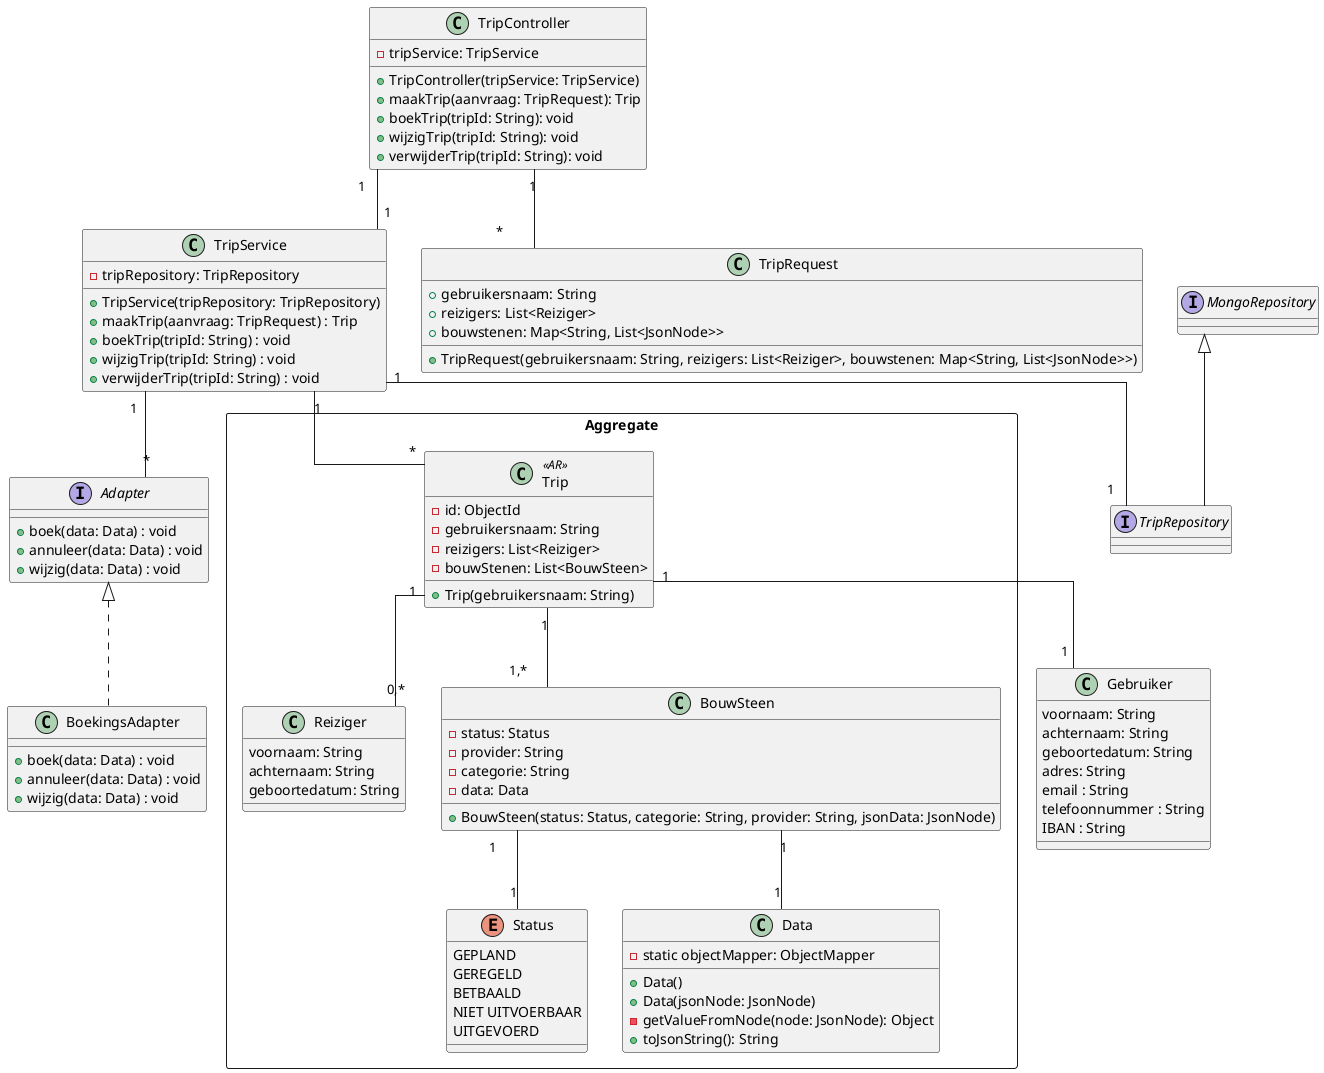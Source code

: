 @startuml
'https://plantuml.com/class-diagram
skinparam linetype ortho

class TripController {
    -tripService: TripService
    +TripController(tripService: TripService)
    +maakTrip(aanvraag: TripRequest): Trip
    +boekTrip(tripId: String): void
    +wijzigTrip(tripId: String): void
    +verwijderTrip(tripId: String): void
}

class TripService {
    -tripRepository: TripRepository
    +TripService(tripRepository: TripRepository)
    +maakTrip(aanvraag: TripRequest) : Trip
    +boekTrip(tripId: String) : void
    +wijzigTrip(tripId: String) : void
    +verwijderTrip(tripId: String) : void
}

interface TripRepository extends MongoRepository<Trip, String> {
}

class Gebruiker {
    voornaam: String
    achternaam: String
    geboortedatum: String
    adres: String
    email : String
    telefoonnummer : String
    IBAN : String
}

rectangle "Aggregate" {

class Trip <<AR>> {
    -id: ObjectId
    -gebruikersnaam: String
    -reizigers: List<Reiziger>
    -bouwStenen: List<BouwSteen>
    +Trip(gebruikersnaam: String)
}

class Reiziger {
    voornaam: String
    achternaam: String
    geboortedatum: String
}

class BouwSteen {
    -status: Status
    -provider: String
    -categorie: String
    -data: Data
    +BouwSteen(status: Status, categorie: String, provider: String, jsonData: JsonNode)
}

enum Status {
   GEPLAND
   GEREGELD
   BETBAALD
   NIET UITVOERBAAR
   UITGEVOERD
}

class Data  {
    -static objectMapper: ObjectMapper
    +Data()
    +Data(jsonNode: JsonNode)
    -getValueFromNode(node: JsonNode): Object
    +toJsonString(): String
}

}

interface Adapter {
    +boek(data: Data) : void
    +annuleer(data: Data) : void
    +wijzig(data: Data) : void
}

class BoekingsAdapter implements Adapter {
    +boek(data: Data) : void
    +annuleer(data: Data) : void
    +wijzig(data: Data) : void
}

class TripRequest {
    +gebruikersnaam: String
    +reizigers: List<Reiziger>
    +bouwstenen: Map<String, List<JsonNode>>
    +TripRequest(gebruikersnaam: String, reizigers: List<Reiziger>, bouwstenen: Map<String, List<JsonNode>>)
}

TripController "1" -- "1" TripService
TripService "1" -- "1" TripRepository
TripController "1" -- "*" TripRequest

TripService "1" -- "*" Trip
TripService "1" -- "*" Adapter

BouwSteen "1" -- "1" Data
BouwSteen "1" -- "1" Status
Trip "1" -- "1,*" BouwSteen
Trip "1" -- "0,*" Reiziger
Trip "1" -- "1" Gebruiker

@enduml
